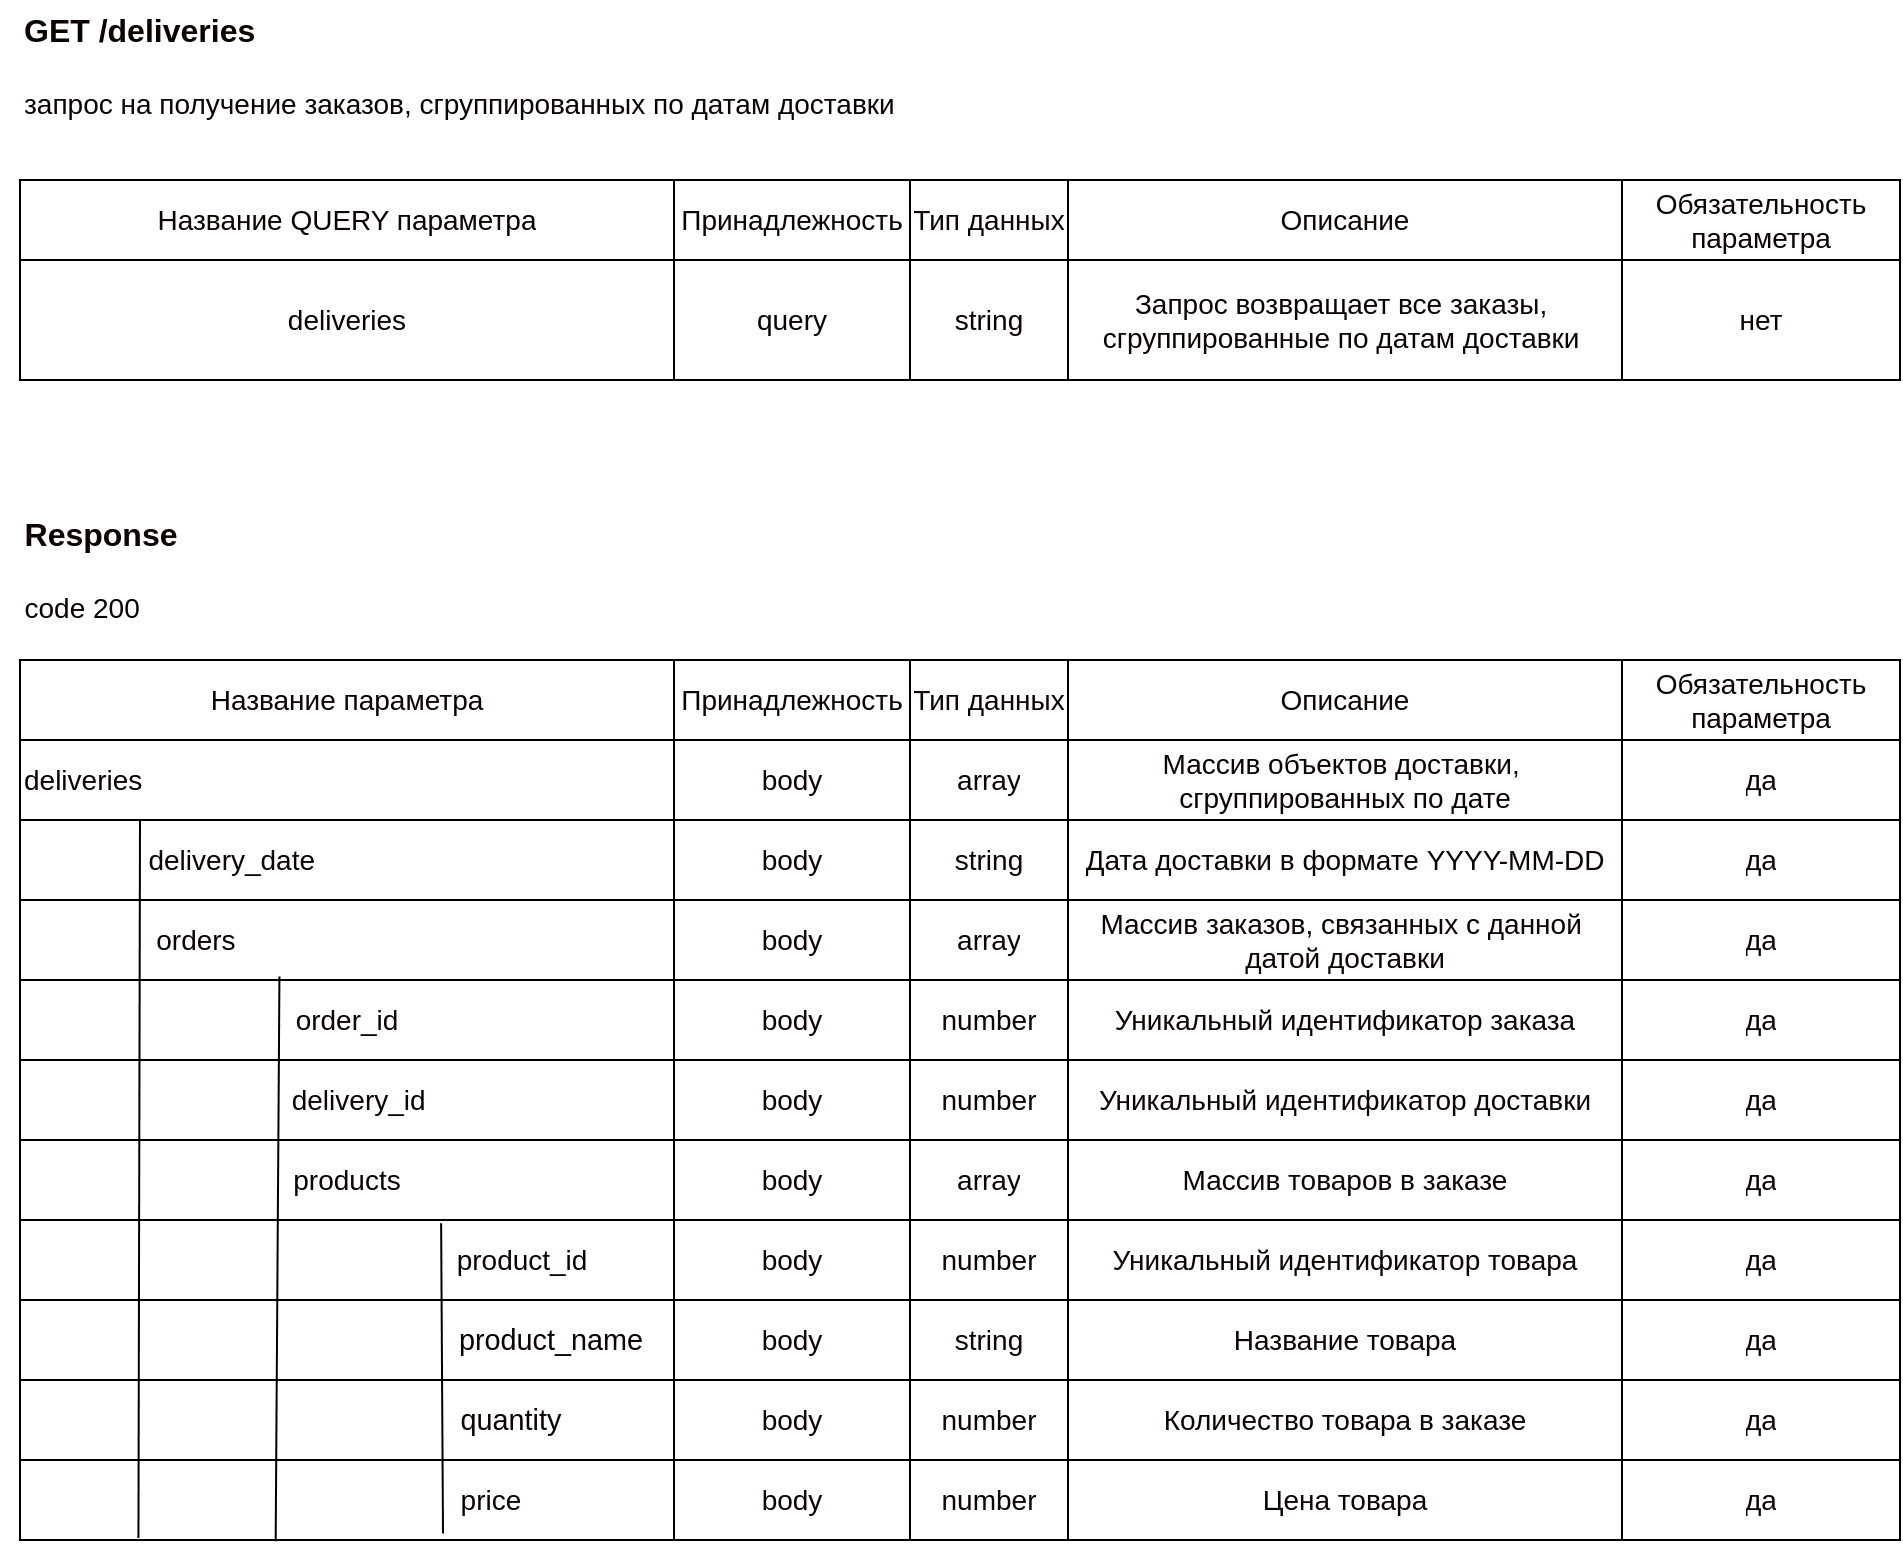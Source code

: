 <mxfile version="25.0.2">
  <diagram name="Страница — 1" id="phGW3RdwsR2yTIJym5XX">
    <mxGraphModel dx="1863" dy="606" grid="1" gridSize="10" guides="1" tooltips="1" connect="1" arrows="1" fold="1" page="1" pageScale="1" pageWidth="827" pageHeight="1169" math="0" shadow="0">
      <root>
        <mxCell id="0" />
        <mxCell id="1" parent="0" />
        <mxCell id="W7dTlUxyJdRYd5BLlbY7-1" value="" style="shape=table;startSize=0;container=1;collapsible=0;childLayout=tableLayout;" parent="1" vertex="1">
          <mxGeometry y="240" width="940" height="100" as="geometry" />
        </mxCell>
        <mxCell id="W7dTlUxyJdRYd5BLlbY7-2" value="" style="shape=tableRow;horizontal=0;startSize=0;swimlaneHead=0;swimlaneBody=0;strokeColor=inherit;top=0;left=0;bottom=0;right=0;collapsible=0;dropTarget=0;fillColor=none;points=[[0,0.5],[1,0.5]];portConstraint=eastwest;" parent="W7dTlUxyJdRYd5BLlbY7-1" vertex="1">
          <mxGeometry width="940" height="40" as="geometry" />
        </mxCell>
        <mxCell id="VQXqekZz1te2qqjNtkpb-38" value="&lt;font color=&quot;#0a0300&quot; style=&quot;font-size: 14px; background-color: rgb(255, 255, 255);&quot;&gt;Название QUERY параметра&lt;/font&gt;" style="shape=partialRectangle;html=1;whiteSpace=wrap;connectable=0;strokeColor=inherit;overflow=hidden;fillColor=none;top=0;left=0;bottom=0;right=0;pointerEvents=1;" parent="W7dTlUxyJdRYd5BLlbY7-2" vertex="1">
          <mxGeometry width="327" height="40" as="geometry">
            <mxRectangle width="327" height="40" as="alternateBounds" />
          </mxGeometry>
        </mxCell>
        <mxCell id="W7dTlUxyJdRYd5BLlbY7-3" value="&lt;font color=&quot;#0a0300&quot; style=&quot;font-size: 14px; background-color: rgb(255, 255, 255);&quot;&gt;Принадлежность&lt;/font&gt;" style="shape=partialRectangle;html=1;whiteSpace=wrap;connectable=0;strokeColor=inherit;overflow=hidden;fillColor=none;top=0;left=0;bottom=0;right=0;pointerEvents=1;" parent="W7dTlUxyJdRYd5BLlbY7-2" vertex="1">
          <mxGeometry x="327" width="118" height="40" as="geometry">
            <mxRectangle width="118" height="40" as="alternateBounds" />
          </mxGeometry>
        </mxCell>
        <mxCell id="W7dTlUxyJdRYd5BLlbY7-4" value="&lt;font color=&quot;#0a0300&quot; style=&quot;font-size: 14px; background-color: rgb(255, 255, 255);&quot;&gt;Тип данных&lt;/font&gt;" style="shape=partialRectangle;html=1;whiteSpace=wrap;connectable=0;strokeColor=inherit;overflow=hidden;fillColor=none;top=0;left=0;bottom=0;right=0;pointerEvents=1;" parent="W7dTlUxyJdRYd5BLlbY7-2" vertex="1">
          <mxGeometry x="445" width="79" height="40" as="geometry">
            <mxRectangle width="79" height="40" as="alternateBounds" />
          </mxGeometry>
        </mxCell>
        <mxCell id="W7dTlUxyJdRYd5BLlbY7-5" value="&lt;font color=&quot;#0a0300&quot; style=&quot;font-size: 14px; background-color: rgb(255, 255, 255);&quot;&gt;Описание&lt;/font&gt;" style="shape=partialRectangle;html=1;whiteSpace=wrap;connectable=0;strokeColor=inherit;overflow=hidden;fillColor=none;top=0;left=0;bottom=0;right=0;pointerEvents=1;" parent="W7dTlUxyJdRYd5BLlbY7-2" vertex="1">
          <mxGeometry x="524" width="277" height="40" as="geometry">
            <mxRectangle width="277" height="40" as="alternateBounds" />
          </mxGeometry>
        </mxCell>
        <mxCell id="W7dTlUxyJdRYd5BLlbY7-6" value="&lt;font color=&quot;#0a0300&quot; style=&quot;font-size: 14px; background-color: rgb(255, 255, 255);&quot;&gt;Обязательность параметра&lt;/font&gt;" style="shape=partialRectangle;html=1;whiteSpace=wrap;connectable=0;strokeColor=inherit;overflow=hidden;fillColor=none;top=0;left=0;bottom=0;right=0;pointerEvents=1;" parent="W7dTlUxyJdRYd5BLlbY7-2" vertex="1">
          <mxGeometry x="801" width="139" height="40" as="geometry">
            <mxRectangle width="139" height="40" as="alternateBounds" />
          </mxGeometry>
        </mxCell>
        <mxCell id="W7dTlUxyJdRYd5BLlbY7-7" value="" style="shape=tableRow;horizontal=0;startSize=0;swimlaneHead=0;swimlaneBody=0;strokeColor=inherit;top=0;left=0;bottom=0;right=0;collapsible=0;dropTarget=0;fillColor=none;points=[[0,0.5],[1,0.5]];portConstraint=eastwest;" parent="W7dTlUxyJdRYd5BLlbY7-1" vertex="1">
          <mxGeometry y="40" width="940" height="60" as="geometry" />
        </mxCell>
        <mxCell id="VQXqekZz1te2qqjNtkpb-39" value="&lt;span style=&quot;color: rgb(10, 3, 0); text-align: left; white-space-collapse: break-spaces; background-color: rgb(255, 255, 255);&quot;&gt;&lt;font style=&quot;font-size: 14px;&quot;&gt;deliveries&lt;/font&gt;&lt;/span&gt;" style="shape=partialRectangle;html=1;whiteSpace=wrap;connectable=0;strokeColor=inherit;overflow=hidden;fillColor=none;top=0;left=0;bottom=0;right=0;pointerEvents=1;" parent="W7dTlUxyJdRYd5BLlbY7-7" vertex="1">
          <mxGeometry width="327" height="60" as="geometry">
            <mxRectangle width="327" height="60" as="alternateBounds" />
          </mxGeometry>
        </mxCell>
        <mxCell id="W7dTlUxyJdRYd5BLlbY7-8" value="&lt;div style=&quot;text-align: left;&quot;&gt;&lt;font style=&quot;font-size: 14px;&quot; color=&quot;#0a0300&quot;&gt;&lt;span style=&quot;white-space-collapse: break-spaces; background-color: rgb(255, 255, 255);&quot;&gt;query&lt;/span&gt;&lt;/font&gt;&lt;/div&gt;" style="shape=partialRectangle;html=1;whiteSpace=wrap;connectable=0;strokeColor=inherit;overflow=hidden;fillColor=none;top=0;left=0;bottom=0;right=0;pointerEvents=1;" parent="W7dTlUxyJdRYd5BLlbY7-7" vertex="1">
          <mxGeometry x="327" width="118" height="60" as="geometry">
            <mxRectangle width="118" height="60" as="alternateBounds" />
          </mxGeometry>
        </mxCell>
        <mxCell id="W7dTlUxyJdRYd5BLlbY7-9" value="&lt;font color=&quot;#0a0300&quot; style=&quot;font-size: 14px; background-color: rgb(255, 255, 255);&quot;&gt;string&lt;/font&gt;" style="shape=partialRectangle;html=1;whiteSpace=wrap;connectable=0;strokeColor=inherit;overflow=hidden;fillColor=none;top=0;left=0;bottom=0;right=0;pointerEvents=1;" parent="W7dTlUxyJdRYd5BLlbY7-7" vertex="1">
          <mxGeometry x="445" width="79" height="60" as="geometry">
            <mxRectangle width="79" height="60" as="alternateBounds" />
          </mxGeometry>
        </mxCell>
        <mxCell id="W7dTlUxyJdRYd5BLlbY7-10" value="&lt;span style=&quot;text-align: left; white-space-collapse: break-spaces; background-color: rgb(255, 255, 255);&quot;&gt;&lt;font style=&quot;font-size: 14px;&quot; face=&quot;Helvetica&quot; color=&quot;#0a0300&quot;&gt;Запрос возвращает все заказы, сгруппированные по датам доставки &lt;/font&gt;&lt;/span&gt;" style="shape=partialRectangle;html=1;whiteSpace=wrap;connectable=0;strokeColor=inherit;overflow=hidden;fillColor=none;top=0;left=0;bottom=0;right=0;pointerEvents=1;" parent="W7dTlUxyJdRYd5BLlbY7-7" vertex="1">
          <mxGeometry x="524" width="277" height="60" as="geometry">
            <mxRectangle width="277" height="60" as="alternateBounds" />
          </mxGeometry>
        </mxCell>
        <mxCell id="W7dTlUxyJdRYd5BLlbY7-11" value="&lt;font style=&quot;background-color: rgb(255, 255, 255); font-size: 14px;&quot; color=&quot;#0a0300&quot; face=&quot;Helvetica&quot;&gt;нет&lt;/font&gt;" style="shape=partialRectangle;html=1;whiteSpace=wrap;connectable=0;strokeColor=inherit;overflow=hidden;fillColor=none;top=0;left=0;bottom=0;right=0;pointerEvents=1;" parent="W7dTlUxyJdRYd5BLlbY7-7" vertex="1">
          <mxGeometry x="801" width="139" height="60" as="geometry">
            <mxRectangle width="139" height="60" as="alternateBounds" />
          </mxGeometry>
        </mxCell>
        <mxCell id="W7dTlUxyJdRYd5BLlbY7-59" value="&lt;font color=&quot;#0a0300&quot; style=&quot;&quot;&gt;&lt;b style=&quot;font-size: 16px; background-color: rgb(255, 255, 255);&quot;&gt;Response&lt;/b&gt;&lt;/font&gt;&lt;div&gt;&lt;font color=&quot;#0a0300&quot; style=&quot;&quot;&gt;&lt;span style=&quot;background-color: rgb(255, 255, 255); font-size: 16px;&quot;&gt;&lt;b&gt;&lt;br&gt;&lt;/b&gt;&lt;/span&gt;&lt;div style=&quot;text-align: left;&quot;&gt;&lt;span style=&quot;background-color: rgb(255, 255, 255);&quot;&gt;&lt;font style=&quot;font-size: 14px;&quot;&gt;code 200&lt;/font&gt;&lt;/span&gt;&lt;/div&gt;&lt;/font&gt;&lt;/div&gt;" style="text;html=1;align=center;verticalAlign=middle;resizable=0;points=[];autosize=1;strokeColor=none;fillColor=none;" parent="1" vertex="1">
          <mxGeometry x="-10" y="400" width="100" height="70" as="geometry" />
        </mxCell>
        <mxCell id="ChWrKj1eKKSMWkOD3-sH-1" value="&lt;div&gt;&lt;span style=&quot;font-size: 16px; background-color: rgb(255, 255, 255);&quot;&gt;&lt;b&gt;&lt;font color=&quot;#0a0300&quot;&gt;GET /deliveries&lt;br&gt;&lt;/font&gt;&lt;/b&gt;&lt;/span&gt;&lt;/div&gt;&lt;div&gt;&lt;span style=&quot;font-size: 16px; background-color: rgb(255, 255, 255);&quot;&gt;&lt;b&gt;&lt;font color=&quot;#0a0300&quot;&gt;&lt;br&gt;&lt;/font&gt;&lt;/b&gt;&lt;/span&gt;&lt;/div&gt;&lt;div&gt;&lt;font color=&quot;#0a0300&quot; style=&quot;font-size: 14px; background-color: rgb(255, 255, 255);&quot;&gt;запрос на получение заказов, сгруппированных по датам доставки&lt;/font&gt;&lt;/div&gt;&lt;div&gt;&lt;br&gt;&lt;/div&gt;" style="text;html=1;align=left;verticalAlign=middle;resizable=0;points=[];autosize=1;strokeColor=none;fillColor=none;" parent="1" vertex="1">
          <mxGeometry y="150" width="460" height="80" as="geometry" />
        </mxCell>
        <mxCell id="W7dTlUxyJdRYd5BLlbY7-32" value="" style="shape=table;startSize=0;container=1;collapsible=0;childLayout=tableLayout;" parent="1" vertex="1">
          <mxGeometry y="480" width="940" height="440" as="geometry" />
        </mxCell>
        <mxCell id="W7dTlUxyJdRYd5BLlbY7-33" value="" style="shape=tableRow;horizontal=0;startSize=0;swimlaneHead=0;swimlaneBody=0;strokeColor=inherit;top=0;left=0;bottom=0;right=0;collapsible=0;dropTarget=0;fillColor=none;points=[[0,0.5],[1,0.5]];portConstraint=eastwest;" parent="W7dTlUxyJdRYd5BLlbY7-32" vertex="1">
          <mxGeometry width="940" height="40" as="geometry" />
        </mxCell>
        <mxCell id="VQXqekZz1te2qqjNtkpb-1" value="&lt;font color=&quot;#0a0300&quot; style=&quot;font-size: 14px; background-color: rgb(255, 255, 255);&quot;&gt;Название параметра&lt;/font&gt;" style="shape=partialRectangle;html=1;whiteSpace=wrap;connectable=0;strokeColor=inherit;overflow=hidden;fillColor=none;top=0;left=0;bottom=0;right=0;pointerEvents=1;" parent="W7dTlUxyJdRYd5BLlbY7-33" vertex="1">
          <mxGeometry width="327" height="40" as="geometry">
            <mxRectangle width="327" height="40" as="alternateBounds" />
          </mxGeometry>
        </mxCell>
        <mxCell id="W7dTlUxyJdRYd5BLlbY7-34" value="&lt;font color=&quot;#0a0300&quot; style=&quot;font-size: 14px; background-color: rgb(255, 255, 255);&quot;&gt;Принадлежность&lt;/font&gt;" style="shape=partialRectangle;html=1;whiteSpace=wrap;connectable=0;strokeColor=inherit;overflow=hidden;fillColor=none;top=0;left=0;bottom=0;right=0;pointerEvents=1;" parent="W7dTlUxyJdRYd5BLlbY7-33" vertex="1">
          <mxGeometry x="327" width="118" height="40" as="geometry">
            <mxRectangle width="118" height="40" as="alternateBounds" />
          </mxGeometry>
        </mxCell>
        <mxCell id="W7dTlUxyJdRYd5BLlbY7-35" value="&lt;font color=&quot;#0a0300&quot; style=&quot;font-size: 14px; background-color: rgb(255, 255, 255);&quot;&gt;Тип данных&lt;/font&gt;" style="shape=partialRectangle;html=1;whiteSpace=wrap;connectable=0;strokeColor=inherit;overflow=hidden;fillColor=none;top=0;left=0;bottom=0;right=0;pointerEvents=1;" parent="W7dTlUxyJdRYd5BLlbY7-33" vertex="1">
          <mxGeometry x="445" width="79" height="40" as="geometry">
            <mxRectangle width="79" height="40" as="alternateBounds" />
          </mxGeometry>
        </mxCell>
        <mxCell id="W7dTlUxyJdRYd5BLlbY7-36" value="&lt;font color=&quot;#0a0300&quot; style=&quot;font-size: 14px; background-color: rgb(255, 255, 255);&quot;&gt;Описание&lt;/font&gt;" style="shape=partialRectangle;html=1;whiteSpace=wrap;connectable=0;strokeColor=inherit;overflow=hidden;fillColor=none;top=0;left=0;bottom=0;right=0;pointerEvents=1;" parent="W7dTlUxyJdRYd5BLlbY7-33" vertex="1">
          <mxGeometry x="524" width="277" height="40" as="geometry">
            <mxRectangle width="277" height="40" as="alternateBounds" />
          </mxGeometry>
        </mxCell>
        <mxCell id="W7dTlUxyJdRYd5BLlbY7-37" value="&lt;font color=&quot;#0a0300&quot; style=&quot;font-size: 14px; background-color: rgb(255, 255, 255);&quot;&gt;Обязательность параметра&lt;/font&gt;" style="shape=partialRectangle;html=1;whiteSpace=wrap;connectable=0;strokeColor=inherit;overflow=hidden;fillColor=none;top=0;left=0;bottom=0;right=0;pointerEvents=1;" parent="W7dTlUxyJdRYd5BLlbY7-33" vertex="1">
          <mxGeometry x="801" width="139" height="40" as="geometry">
            <mxRectangle width="139" height="40" as="alternateBounds" />
          </mxGeometry>
        </mxCell>
        <mxCell id="W7dTlUxyJdRYd5BLlbY7-38" value="" style="shape=tableRow;horizontal=0;startSize=0;swimlaneHead=0;swimlaneBody=0;strokeColor=inherit;top=0;left=0;bottom=0;right=0;collapsible=0;dropTarget=0;fillColor=none;points=[[0,0.5],[1,0.5]];portConstraint=eastwest;" parent="W7dTlUxyJdRYd5BLlbY7-32" vertex="1">
          <mxGeometry y="40" width="940" height="40" as="geometry" />
        </mxCell>
        <mxCell id="VQXqekZz1te2qqjNtkpb-2" value="&lt;span style=&quot;white-space-collapse: break-spaces; background-color: rgb(255, 255, 255);&quot;&gt;&lt;font face=&quot;Helvetica&quot; style=&quot;font-size: 14px;&quot; color=&quot;#0a0300&quot;&gt;deliveries&lt;/font&gt;&lt;/span&gt;" style="shape=partialRectangle;html=1;whiteSpace=wrap;connectable=0;strokeColor=inherit;overflow=hidden;fillColor=none;top=0;left=0;bottom=0;right=0;pointerEvents=1;align=left;" parent="W7dTlUxyJdRYd5BLlbY7-38" vertex="1">
          <mxGeometry width="327" height="40" as="geometry">
            <mxRectangle width="327" height="40" as="alternateBounds" />
          </mxGeometry>
        </mxCell>
        <mxCell id="W7dTlUxyJdRYd5BLlbY7-39" value="&lt;span style=&quot;text-align: left; white-space-collapse: break-spaces; background-color: rgb(255, 255, 255);&quot;&gt;&lt;font style=&quot;font-size: 14px;&quot; face=&quot;Helvetica&quot; color=&quot;#0a0300&quot;&gt;body&lt;/font&gt;&lt;/span&gt;" style="shape=partialRectangle;html=1;whiteSpace=wrap;connectable=0;strokeColor=inherit;overflow=hidden;fillColor=none;top=0;left=0;bottom=0;right=0;pointerEvents=1;" parent="W7dTlUxyJdRYd5BLlbY7-38" vertex="1">
          <mxGeometry x="327" width="118" height="40" as="geometry">
            <mxRectangle width="118" height="40" as="alternateBounds" />
          </mxGeometry>
        </mxCell>
        <mxCell id="W7dTlUxyJdRYd5BLlbY7-40" value="&lt;span style=&quot;text-align: left; white-space-collapse: break-spaces; background-color: rgb(255, 255, 255);&quot;&gt;&lt;font style=&quot;font-size: 14px;&quot; face=&quot;Helvetica&quot; color=&quot;#0a0300&quot;&gt;array&lt;/font&gt;&lt;/span&gt;" style="shape=partialRectangle;html=1;whiteSpace=wrap;connectable=0;strokeColor=inherit;overflow=hidden;fillColor=none;top=0;left=0;bottom=0;right=0;pointerEvents=1;" parent="W7dTlUxyJdRYd5BLlbY7-38" vertex="1">
          <mxGeometry x="445" width="79" height="40" as="geometry">
            <mxRectangle width="79" height="40" as="alternateBounds" />
          </mxGeometry>
        </mxCell>
        <mxCell id="W7dTlUxyJdRYd5BLlbY7-41" value="&lt;span style=&quot;text-align: left; white-space-collapse: break-spaces; background-color: rgb(255, 255, 255);&quot;&gt;&lt;font color=&quot;#0a0300&quot; style=&quot;font-size: 14px;&quot; face=&quot;Helvetica&quot;&gt;Массив объектов доставки, сгруппированных по дате&lt;/font&gt;&lt;/span&gt;" style="shape=partialRectangle;html=1;whiteSpace=wrap;connectable=0;strokeColor=inherit;overflow=hidden;fillColor=none;top=0;left=0;bottom=0;right=0;pointerEvents=1;" parent="W7dTlUxyJdRYd5BLlbY7-38" vertex="1">
          <mxGeometry x="524" width="277" height="40" as="geometry">
            <mxRectangle width="277" height="40" as="alternateBounds" />
          </mxGeometry>
        </mxCell>
        <mxCell id="W7dTlUxyJdRYd5BLlbY7-42" value="&lt;font color=&quot;#0a0300&quot; style=&quot;font-size: 14px; background-color: rgb(255, 255, 255);&quot;&gt;да&lt;/font&gt;" style="shape=partialRectangle;html=1;whiteSpace=wrap;connectable=0;strokeColor=inherit;overflow=hidden;fillColor=none;top=0;left=0;bottom=0;right=0;pointerEvents=1;" parent="W7dTlUxyJdRYd5BLlbY7-38" vertex="1">
          <mxGeometry x="801" width="139" height="40" as="geometry">
            <mxRectangle width="139" height="40" as="alternateBounds" />
          </mxGeometry>
        </mxCell>
        <mxCell id="W7dTlUxyJdRYd5BLlbY7-43" value="" style="shape=tableRow;horizontal=0;startSize=0;swimlaneHead=0;swimlaneBody=0;strokeColor=inherit;top=0;left=0;bottom=0;right=0;collapsible=0;dropTarget=0;fillColor=none;points=[[0,0.5],[1,0.5]];portConstraint=eastwest;" parent="W7dTlUxyJdRYd5BLlbY7-32" vertex="1">
          <mxGeometry y="80" width="940" height="40" as="geometry" />
        </mxCell>
        <mxCell id="VQXqekZz1te2qqjNtkpb-3" value="&lt;font face=&quot;Helvetica&quot; style=&quot;background-color: rgb(255, 255, 255); font-size: 14px;&quot; color=&quot;#0a0300&quot;&gt;&lt;span style=&quot;white-space-collapse: break-spaces;&quot;&gt;                &lt;/span&gt;&lt;span style=&quot;white-space-collapse: break-spaces;&quot;&gt;&lt;font style=&quot;&quot;&gt;delivery_date&lt;/font&gt;&lt;/span&gt;&lt;/font&gt;" style="shape=partialRectangle;html=1;whiteSpace=wrap;connectable=0;strokeColor=inherit;overflow=hidden;fillColor=none;top=0;left=0;bottom=0;right=0;pointerEvents=1;align=left;" parent="W7dTlUxyJdRYd5BLlbY7-43" vertex="1">
          <mxGeometry width="327" height="40" as="geometry">
            <mxRectangle width="327" height="40" as="alternateBounds" />
          </mxGeometry>
        </mxCell>
        <mxCell id="W7dTlUxyJdRYd5BLlbY7-44" value="&lt;span style=&quot;color: rgb(10, 3, 0); font-size: 14px; text-align: left; white-space-collapse: break-spaces; background-color: rgb(255, 255, 255);&quot;&gt;body&lt;/span&gt;" style="shape=partialRectangle;html=1;whiteSpace=wrap;connectable=0;strokeColor=inherit;overflow=hidden;fillColor=none;top=0;left=0;bottom=0;right=0;pointerEvents=1;" parent="W7dTlUxyJdRYd5BLlbY7-43" vertex="1">
          <mxGeometry x="327" width="118" height="40" as="geometry">
            <mxRectangle width="118" height="40" as="alternateBounds" />
          </mxGeometry>
        </mxCell>
        <mxCell id="W7dTlUxyJdRYd5BLlbY7-45" value="&lt;font color=&quot;#0a0300&quot; style=&quot;font-size: 14px; background-color: rgb(255, 255, 255);&quot;&gt;string&lt;/font&gt;" style="shape=partialRectangle;html=1;whiteSpace=wrap;connectable=0;strokeColor=inherit;overflow=hidden;fillColor=none;top=0;left=0;bottom=0;right=0;pointerEvents=1;" parent="W7dTlUxyJdRYd5BLlbY7-43" vertex="1">
          <mxGeometry x="445" width="79" height="40" as="geometry">
            <mxRectangle width="79" height="40" as="alternateBounds" />
          </mxGeometry>
        </mxCell>
        <mxCell id="W7dTlUxyJdRYd5BLlbY7-46" value="&lt;span style=&quot;text-align: left; white-space-collapse: break-spaces; background-color: rgb(255, 255, 255);&quot;&gt;&lt;font style=&quot;font-size: 14px;&quot; color=&quot;#0a0300&quot;&gt;Дата доставки в формате YYYY-MM-DD&lt;/font&gt;&lt;/span&gt;" style="shape=partialRectangle;html=1;whiteSpace=wrap;connectable=0;strokeColor=inherit;overflow=hidden;fillColor=none;top=0;left=0;bottom=0;right=0;pointerEvents=1;" parent="W7dTlUxyJdRYd5BLlbY7-43" vertex="1">
          <mxGeometry x="524" width="277" height="40" as="geometry">
            <mxRectangle width="277" height="40" as="alternateBounds" />
          </mxGeometry>
        </mxCell>
        <mxCell id="W7dTlUxyJdRYd5BLlbY7-47" value="&lt;span style=&quot;color: rgb(10, 3, 0); font-size: 14px; background-color: rgb(255, 255, 255);&quot;&gt;да&lt;/span&gt;" style="shape=partialRectangle;html=1;whiteSpace=wrap;connectable=0;strokeColor=inherit;overflow=hidden;fillColor=none;top=0;left=0;bottom=0;right=0;pointerEvents=1;" parent="W7dTlUxyJdRYd5BLlbY7-43" vertex="1">
          <mxGeometry x="801" width="139" height="40" as="geometry">
            <mxRectangle width="139" height="40" as="alternateBounds" />
          </mxGeometry>
        </mxCell>
        <mxCell id="W7dTlUxyJdRYd5BLlbY7-48" value="" style="shape=tableRow;horizontal=0;startSize=0;swimlaneHead=0;swimlaneBody=0;strokeColor=inherit;top=0;left=0;bottom=0;right=0;collapsible=0;dropTarget=0;fillColor=none;points=[[0,0.5],[1,0.5]];portConstraint=eastwest;" parent="W7dTlUxyJdRYd5BLlbY7-32" vertex="1">
          <mxGeometry y="120" width="940" height="40" as="geometry" />
        </mxCell>
        <mxCell id="VQXqekZz1te2qqjNtkpb-4" value="&lt;span style=&quot;white-space-collapse: break-spaces; background-color: rgb(255, 255, 255);&quot;&gt;&lt;font color=&quot;#0a0300&quot; style=&quot;font-size: 14px;&quot;&gt;                 orders&lt;/font&gt;&lt;/span&gt;" style="shape=partialRectangle;html=1;whiteSpace=wrap;connectable=0;strokeColor=inherit;overflow=hidden;fillColor=none;top=0;left=0;bottom=0;right=0;pointerEvents=1;align=left;" parent="W7dTlUxyJdRYd5BLlbY7-48" vertex="1">
          <mxGeometry width="327" height="40" as="geometry">
            <mxRectangle width="327" height="40" as="alternateBounds" />
          </mxGeometry>
        </mxCell>
        <mxCell id="W7dTlUxyJdRYd5BLlbY7-49" value="&lt;span style=&quot;color: rgb(10, 3, 0); font-size: 14px; text-align: left; white-space-collapse: break-spaces; background-color: rgb(255, 255, 255);&quot;&gt;body&lt;/span&gt;" style="shape=partialRectangle;html=1;whiteSpace=wrap;connectable=0;strokeColor=inherit;overflow=hidden;fillColor=none;top=0;left=0;bottom=0;right=0;pointerEvents=1;" parent="W7dTlUxyJdRYd5BLlbY7-48" vertex="1">
          <mxGeometry x="327" width="118" height="40" as="geometry">
            <mxRectangle width="118" height="40" as="alternateBounds" />
          </mxGeometry>
        </mxCell>
        <mxCell id="W7dTlUxyJdRYd5BLlbY7-50" value="&lt;span style=&quot;color: rgb(10, 3, 0); font-size: 14px; text-align: left; white-space-collapse: break-spaces; background-color: rgb(255, 255, 255);&quot;&gt;array&lt;/span&gt;" style="shape=partialRectangle;html=1;whiteSpace=wrap;connectable=0;strokeColor=inherit;overflow=hidden;fillColor=none;top=0;left=0;bottom=0;right=0;pointerEvents=1;" parent="W7dTlUxyJdRYd5BLlbY7-48" vertex="1">
          <mxGeometry x="445" width="79" height="40" as="geometry">
            <mxRectangle width="79" height="40" as="alternateBounds" />
          </mxGeometry>
        </mxCell>
        <mxCell id="W7dTlUxyJdRYd5BLlbY7-51" value="&lt;span style=&quot;text-align: left; white-space-collapse: break-spaces; background-color: rgb(255, 255, 255);&quot;&gt;&lt;font color=&quot;#0a0300&quot; style=&quot;font-size: 14px;&quot; face=&quot;Helvetica&quot;&gt;Массив заказов, связанных с данной датой доставки&lt;/font&gt;&lt;/span&gt;" style="shape=partialRectangle;html=1;whiteSpace=wrap;connectable=0;strokeColor=inherit;overflow=hidden;fillColor=none;top=0;left=0;bottom=0;right=0;pointerEvents=1;" parent="W7dTlUxyJdRYd5BLlbY7-48" vertex="1">
          <mxGeometry x="524" width="277" height="40" as="geometry">
            <mxRectangle width="277" height="40" as="alternateBounds" />
          </mxGeometry>
        </mxCell>
        <mxCell id="W7dTlUxyJdRYd5BLlbY7-52" value="&lt;span style=&quot;color: rgb(10, 3, 0); font-size: 14px; background-color: rgb(255, 255, 255);&quot;&gt;да&lt;/span&gt;" style="shape=partialRectangle;html=1;whiteSpace=wrap;connectable=0;strokeColor=inherit;overflow=hidden;fillColor=none;top=0;left=0;bottom=0;right=0;pointerEvents=1;" parent="W7dTlUxyJdRYd5BLlbY7-48" vertex="1">
          <mxGeometry x="801" width="139" height="40" as="geometry">
            <mxRectangle width="139" height="40" as="alternateBounds" />
          </mxGeometry>
        </mxCell>
        <mxCell id="W7dTlUxyJdRYd5BLlbY7-53" value="" style="shape=tableRow;horizontal=0;startSize=0;swimlaneHead=0;swimlaneBody=0;strokeColor=inherit;top=0;left=0;bottom=0;right=0;collapsible=0;dropTarget=0;fillColor=none;points=[[0,0.5],[1,0.5]];portConstraint=eastwest;" parent="W7dTlUxyJdRYd5BLlbY7-32" vertex="1">
          <mxGeometry y="160" width="940" height="40" as="geometry" />
        </mxCell>
        <mxCell id="VQXqekZz1te2qqjNtkpb-5" value="&lt;span style=&quot;text-align: left; white-space-collapse: break-spaces; background-color: rgb(255, 255, 255);&quot;&gt;&lt;font face=&quot;Helvetica&quot; style=&quot;font-size: 14px;&quot; color=&quot;#0a0300&quot;&gt;order_id&lt;/font&gt;&lt;/span&gt;" style="shape=partialRectangle;html=1;whiteSpace=wrap;connectable=0;strokeColor=inherit;overflow=hidden;fillColor=none;top=0;left=0;bottom=0;right=0;pointerEvents=1;" parent="W7dTlUxyJdRYd5BLlbY7-53" vertex="1">
          <mxGeometry width="327" height="40" as="geometry">
            <mxRectangle width="327" height="40" as="alternateBounds" />
          </mxGeometry>
        </mxCell>
        <mxCell id="W7dTlUxyJdRYd5BLlbY7-54" value="&lt;span style=&quot;color: rgb(10, 3, 0); font-size: 14px; text-align: left; white-space-collapse: break-spaces; background-color: rgb(255, 255, 255);&quot;&gt;body&lt;/span&gt;" style="shape=partialRectangle;html=1;whiteSpace=wrap;connectable=0;strokeColor=inherit;overflow=hidden;fillColor=none;top=0;left=0;bottom=0;right=0;pointerEvents=1;" parent="W7dTlUxyJdRYd5BLlbY7-53" vertex="1">
          <mxGeometry x="327" width="118" height="40" as="geometry">
            <mxRectangle width="118" height="40" as="alternateBounds" />
          </mxGeometry>
        </mxCell>
        <mxCell id="W7dTlUxyJdRYd5BLlbY7-55" value="&lt;font color=&quot;#0a0300&quot;&gt;&lt;span style=&quot;font-size: 14px; background-color: rgb(255, 255, 255);&quot;&gt;number&lt;/span&gt;&lt;/font&gt;" style="shape=partialRectangle;html=1;whiteSpace=wrap;connectable=0;strokeColor=inherit;overflow=hidden;fillColor=none;top=0;left=0;bottom=0;right=0;pointerEvents=1;" parent="W7dTlUxyJdRYd5BLlbY7-53" vertex="1">
          <mxGeometry x="445" width="79" height="40" as="geometry">
            <mxRectangle width="79" height="40" as="alternateBounds" />
          </mxGeometry>
        </mxCell>
        <mxCell id="W7dTlUxyJdRYd5BLlbY7-56" value="&lt;span style=&quot;text-align: left; white-space-collapse: break-spaces; background-color: rgb(255, 255, 255);&quot;&gt;&lt;font face=&quot;Helvetica&quot; style=&quot;font-size: 14px;&quot; color=&quot;#0a0300&quot;&gt;Уникальный идентификатор заказа&lt;/font&gt;&lt;/span&gt;" style="shape=partialRectangle;html=1;whiteSpace=wrap;connectable=0;strokeColor=inherit;overflow=hidden;fillColor=none;top=0;left=0;bottom=0;right=0;pointerEvents=1;" parent="W7dTlUxyJdRYd5BLlbY7-53" vertex="1">
          <mxGeometry x="524" width="277" height="40" as="geometry">
            <mxRectangle width="277" height="40" as="alternateBounds" />
          </mxGeometry>
        </mxCell>
        <mxCell id="W7dTlUxyJdRYd5BLlbY7-57" value="&lt;span style=&quot;color: rgb(10, 3, 0); font-size: 14px; background-color: rgb(255, 255, 255);&quot;&gt;да&lt;/span&gt;" style="shape=partialRectangle;html=1;whiteSpace=wrap;connectable=0;strokeColor=inherit;overflow=hidden;fillColor=none;top=0;left=0;bottom=0;right=0;pointerEvents=1;" parent="W7dTlUxyJdRYd5BLlbY7-53" vertex="1">
          <mxGeometry x="801" width="139" height="40" as="geometry">
            <mxRectangle width="139" height="40" as="alternateBounds" />
          </mxGeometry>
        </mxCell>
        <mxCell id="ChWrKj1eKKSMWkOD3-sH-2" style="shape=tableRow;horizontal=0;startSize=0;swimlaneHead=0;swimlaneBody=0;strokeColor=inherit;top=0;left=0;bottom=0;right=0;collapsible=0;dropTarget=0;fillColor=none;points=[[0,0.5],[1,0.5]];portConstraint=eastwest;" parent="W7dTlUxyJdRYd5BLlbY7-32" vertex="1">
          <mxGeometry y="200" width="940" height="40" as="geometry" />
        </mxCell>
        <mxCell id="VQXqekZz1te2qqjNtkpb-6" value="&lt;span style=&quot;text-align: left; white-space-collapse: break-spaces; background-color: rgb(255, 255, 255);&quot;&gt;&lt;font face=&quot;Helvetica&quot; color=&quot;#0a0300&quot; style=&quot;font-size: 14px;&quot;&gt;   delivery_id&lt;/font&gt;&lt;/span&gt;" style="shape=partialRectangle;html=1;whiteSpace=wrap;connectable=0;strokeColor=inherit;overflow=hidden;fillColor=none;top=0;left=0;bottom=0;right=0;pointerEvents=1;" parent="ChWrKj1eKKSMWkOD3-sH-2" vertex="1">
          <mxGeometry width="327" height="40" as="geometry">
            <mxRectangle width="327" height="40" as="alternateBounds" />
          </mxGeometry>
        </mxCell>
        <mxCell id="ChWrKj1eKKSMWkOD3-sH-3" value="&lt;span style=&quot;color: rgb(10, 3, 0); font-size: 14px; text-align: left; white-space-collapse: break-spaces; background-color: rgb(255, 255, 255);&quot;&gt;body&lt;/span&gt;" style="shape=partialRectangle;html=1;whiteSpace=wrap;connectable=0;strokeColor=inherit;overflow=hidden;fillColor=none;top=0;left=0;bottom=0;right=0;pointerEvents=1;" parent="ChWrKj1eKKSMWkOD3-sH-2" vertex="1">
          <mxGeometry x="327" width="118" height="40" as="geometry">
            <mxRectangle width="118" height="40" as="alternateBounds" />
          </mxGeometry>
        </mxCell>
        <mxCell id="ChWrKj1eKKSMWkOD3-sH-4" value="&lt;span style=&quot;color: rgb(10, 3, 0); font-size: 14px; background-color: rgb(255, 255, 255);&quot;&gt;number&lt;/span&gt;" style="shape=partialRectangle;html=1;whiteSpace=wrap;connectable=0;strokeColor=inherit;overflow=hidden;fillColor=none;top=0;left=0;bottom=0;right=0;pointerEvents=1;" parent="ChWrKj1eKKSMWkOD3-sH-2" vertex="1">
          <mxGeometry x="445" width="79" height="40" as="geometry">
            <mxRectangle width="79" height="40" as="alternateBounds" />
          </mxGeometry>
        </mxCell>
        <mxCell id="ChWrKj1eKKSMWkOD3-sH-5" value="&lt;span style=&quot;color: rgb(10, 3, 0); font-size: 14px; text-align: left; white-space-collapse: break-spaces; background-color: rgb(255, 255, 255);&quot;&gt;Уникальный идентификатор доставки&lt;/span&gt;" style="shape=partialRectangle;html=1;whiteSpace=wrap;connectable=0;strokeColor=inherit;overflow=hidden;fillColor=none;top=0;left=0;bottom=0;right=0;pointerEvents=1;" parent="ChWrKj1eKKSMWkOD3-sH-2" vertex="1">
          <mxGeometry x="524" width="277" height="40" as="geometry">
            <mxRectangle width="277" height="40" as="alternateBounds" />
          </mxGeometry>
        </mxCell>
        <mxCell id="ChWrKj1eKKSMWkOD3-sH-6" value="&lt;span style=&quot;color: rgb(10, 3, 0); font-size: 14px; background-color: rgb(255, 255, 255);&quot;&gt;да&lt;/span&gt;" style="shape=partialRectangle;html=1;whiteSpace=wrap;connectable=0;strokeColor=inherit;overflow=hidden;fillColor=none;top=0;left=0;bottom=0;right=0;pointerEvents=1;" parent="ChWrKj1eKKSMWkOD3-sH-2" vertex="1">
          <mxGeometry x="801" width="139" height="40" as="geometry">
            <mxRectangle width="139" height="40" as="alternateBounds" />
          </mxGeometry>
        </mxCell>
        <mxCell id="ChWrKj1eKKSMWkOD3-sH-7" style="shape=tableRow;horizontal=0;startSize=0;swimlaneHead=0;swimlaneBody=0;strokeColor=inherit;top=0;left=0;bottom=0;right=0;collapsible=0;dropTarget=0;fillColor=none;points=[[0,0.5],[1,0.5]];portConstraint=eastwest;" parent="W7dTlUxyJdRYd5BLlbY7-32" vertex="1">
          <mxGeometry y="240" width="940" height="40" as="geometry" />
        </mxCell>
        <mxCell id="VQXqekZz1te2qqjNtkpb-7" value="&lt;span style=&quot;text-align: left; white-space-collapse: break-spaces; background-color: rgb(255, 255, 255);&quot;&gt;&lt;font face=&quot;Helvetica&quot; color=&quot;#0a0300&quot; style=&quot;font-size: 14px;&quot;&gt;products&lt;/font&gt;&lt;/span&gt;" style="shape=partialRectangle;html=1;whiteSpace=wrap;connectable=0;strokeColor=inherit;overflow=hidden;fillColor=none;top=0;left=0;bottom=0;right=0;pointerEvents=1;" parent="ChWrKj1eKKSMWkOD3-sH-7" vertex="1">
          <mxGeometry width="327" height="40" as="geometry">
            <mxRectangle width="327" height="40" as="alternateBounds" />
          </mxGeometry>
        </mxCell>
        <mxCell id="ChWrKj1eKKSMWkOD3-sH-8" value="&lt;span style=&quot;color: rgb(10, 3, 0); font-size: 14px; text-align: left; white-space-collapse: break-spaces; background-color: rgb(255, 255, 255);&quot;&gt;body&lt;/span&gt;" style="shape=partialRectangle;html=1;whiteSpace=wrap;connectable=0;strokeColor=inherit;overflow=hidden;fillColor=none;top=0;left=0;bottom=0;right=0;pointerEvents=1;" parent="ChWrKj1eKKSMWkOD3-sH-7" vertex="1">
          <mxGeometry x="327" width="118" height="40" as="geometry">
            <mxRectangle width="118" height="40" as="alternateBounds" />
          </mxGeometry>
        </mxCell>
        <mxCell id="ChWrKj1eKKSMWkOD3-sH-9" value="&lt;span style=&quot;color: rgb(10, 3, 0); font-size: 14px; text-align: left; white-space-collapse: break-spaces; background-color: rgb(255, 255, 255);&quot;&gt;array&lt;/span&gt;" style="shape=partialRectangle;html=1;whiteSpace=wrap;connectable=0;strokeColor=inherit;overflow=hidden;fillColor=none;top=0;left=0;bottom=0;right=0;pointerEvents=1;" parent="ChWrKj1eKKSMWkOD3-sH-7" vertex="1">
          <mxGeometry x="445" width="79" height="40" as="geometry">
            <mxRectangle width="79" height="40" as="alternateBounds" />
          </mxGeometry>
        </mxCell>
        <mxCell id="ChWrKj1eKKSMWkOD3-sH-10" value="&lt;span style=&quot;text-align: left; white-space-collapse: break-spaces; background-color: rgb(255, 255, 255);&quot;&gt;&lt;font color=&quot;#0a0300&quot; style=&quot;font-size: 14px;&quot; face=&quot;Helvetica&quot;&gt;Массив товаров в заказе&lt;/font&gt;&lt;/span&gt;" style="shape=partialRectangle;html=1;whiteSpace=wrap;connectable=0;strokeColor=inherit;overflow=hidden;fillColor=none;top=0;left=0;bottom=0;right=0;pointerEvents=1;" parent="ChWrKj1eKKSMWkOD3-sH-7" vertex="1">
          <mxGeometry x="524" width="277" height="40" as="geometry">
            <mxRectangle width="277" height="40" as="alternateBounds" />
          </mxGeometry>
        </mxCell>
        <mxCell id="ChWrKj1eKKSMWkOD3-sH-11" value="&lt;span style=&quot;color: rgb(10, 3, 0); font-size: 14px; background-color: rgb(255, 255, 255);&quot;&gt;да&lt;/span&gt;" style="shape=partialRectangle;html=1;whiteSpace=wrap;connectable=0;strokeColor=inherit;overflow=hidden;fillColor=none;top=0;left=0;bottom=0;right=0;pointerEvents=1;" parent="ChWrKj1eKKSMWkOD3-sH-7" vertex="1">
          <mxGeometry x="801" width="139" height="40" as="geometry">
            <mxRectangle width="139" height="40" as="alternateBounds" />
          </mxGeometry>
        </mxCell>
        <mxCell id="VQXqekZz1te2qqjNtkpb-8" style="shape=tableRow;horizontal=0;startSize=0;swimlaneHead=0;swimlaneBody=0;strokeColor=inherit;top=0;left=0;bottom=0;right=0;collapsible=0;dropTarget=0;fillColor=none;points=[[0,0.5],[1,0.5]];portConstraint=eastwest;" parent="W7dTlUxyJdRYd5BLlbY7-32" vertex="1">
          <mxGeometry y="280" width="940" height="40" as="geometry" />
        </mxCell>
        <mxCell id="VQXqekZz1te2qqjNtkpb-9" value="&lt;span style=&quot;text-align: left; white-space-collapse: break-spaces; background-color: rgb(255, 255, 255);&quot;&gt;&lt;font face=&quot;Helvetica&quot; color=&quot;#0a0300&quot; style=&quot;font-size: 14px;&quot;&gt;                                             product_id&lt;/font&gt;&lt;/span&gt;" style="shape=partialRectangle;html=1;whiteSpace=wrap;connectable=0;strokeColor=inherit;overflow=hidden;fillColor=none;top=0;left=0;bottom=0;right=0;pointerEvents=1;" parent="VQXqekZz1te2qqjNtkpb-8" vertex="1">
          <mxGeometry width="327" height="40" as="geometry">
            <mxRectangle width="327" height="40" as="alternateBounds" />
          </mxGeometry>
        </mxCell>
        <mxCell id="VQXqekZz1te2qqjNtkpb-10" value="&lt;span style=&quot;color: rgb(10, 3, 0); font-size: 14px; text-align: left; white-space-collapse: break-spaces; background-color: rgb(255, 255, 255);&quot;&gt;body&lt;/span&gt;" style="shape=partialRectangle;html=1;whiteSpace=wrap;connectable=0;strokeColor=inherit;overflow=hidden;fillColor=none;top=0;left=0;bottom=0;right=0;pointerEvents=1;" parent="VQXqekZz1te2qqjNtkpb-8" vertex="1">
          <mxGeometry x="327" width="118" height="40" as="geometry">
            <mxRectangle width="118" height="40" as="alternateBounds" />
          </mxGeometry>
        </mxCell>
        <mxCell id="VQXqekZz1te2qqjNtkpb-11" value="&lt;font color=&quot;#0a0300&quot;&gt;&lt;span style=&quot;font-size: 14px; background-color: rgb(255, 255, 255);&quot;&gt;number&lt;/span&gt;&lt;/font&gt;" style="shape=partialRectangle;html=1;whiteSpace=wrap;connectable=0;strokeColor=inherit;overflow=hidden;fillColor=none;top=0;left=0;bottom=0;right=0;pointerEvents=1;" parent="VQXqekZz1te2qqjNtkpb-8" vertex="1">
          <mxGeometry x="445" width="79" height="40" as="geometry">
            <mxRectangle width="79" height="40" as="alternateBounds" />
          </mxGeometry>
        </mxCell>
        <mxCell id="VQXqekZz1te2qqjNtkpb-12" value="&lt;span style=&quot;color: rgb(10, 3, 0); font-size: 14px; text-align: left; white-space-collapse: break-spaces; background-color: rgb(255, 255, 255);&quot;&gt;Уникальный идентификатор товара&lt;/span&gt;" style="shape=partialRectangle;html=1;whiteSpace=wrap;connectable=0;strokeColor=inherit;overflow=hidden;fillColor=none;top=0;left=0;bottom=0;right=0;pointerEvents=1;" parent="VQXqekZz1te2qqjNtkpb-8" vertex="1">
          <mxGeometry x="524" width="277" height="40" as="geometry">
            <mxRectangle width="277" height="40" as="alternateBounds" />
          </mxGeometry>
        </mxCell>
        <mxCell id="VQXqekZz1te2qqjNtkpb-13" value="&lt;span style=&quot;color: rgb(10, 3, 0); font-size: 14px; background-color: rgb(255, 255, 255);&quot;&gt;да&lt;/span&gt;" style="shape=partialRectangle;html=1;whiteSpace=wrap;connectable=0;strokeColor=inherit;overflow=hidden;fillColor=none;top=0;left=0;bottom=0;right=0;pointerEvents=1;" parent="VQXqekZz1te2qqjNtkpb-8" vertex="1">
          <mxGeometry x="801" width="139" height="40" as="geometry">
            <mxRectangle width="139" height="40" as="alternateBounds" />
          </mxGeometry>
        </mxCell>
        <mxCell id="VQXqekZz1te2qqjNtkpb-14" style="shape=tableRow;horizontal=0;startSize=0;swimlaneHead=0;swimlaneBody=0;strokeColor=inherit;top=0;left=0;bottom=0;right=0;collapsible=0;dropTarget=0;fillColor=none;points=[[0,0.5],[1,0.5]];portConstraint=eastwest;" parent="W7dTlUxyJdRYd5BLlbY7-32" vertex="1">
          <mxGeometry y="320" width="940" height="40" as="geometry" />
        </mxCell>
        <mxCell id="VQXqekZz1te2qqjNtkpb-15" value="&lt;span style=&quot;font-size: 14.4px; text-align: left; white-space-collapse: break-spaces; background-color: rgb(255, 255, 255);&quot;&gt;&lt;font face=&quot;Helvetica&quot; color=&quot;#0a0300&quot; style=&quot;&quot;&gt;                                                   product_name&lt;/font&gt;&lt;/span&gt;" style="shape=partialRectangle;html=1;whiteSpace=wrap;connectable=0;strokeColor=inherit;overflow=hidden;fillColor=none;top=0;left=0;bottom=0;right=0;pointerEvents=1;" parent="VQXqekZz1te2qqjNtkpb-14" vertex="1">
          <mxGeometry width="327" height="40" as="geometry">
            <mxRectangle width="327" height="40" as="alternateBounds" />
          </mxGeometry>
        </mxCell>
        <mxCell id="VQXqekZz1te2qqjNtkpb-16" value="&lt;span style=&quot;color: rgb(10, 3, 0); font-size: 14px; text-align: left; white-space-collapse: break-spaces; background-color: rgb(255, 255, 255);&quot;&gt;body&lt;/span&gt;" style="shape=partialRectangle;html=1;whiteSpace=wrap;connectable=0;strokeColor=inherit;overflow=hidden;fillColor=none;top=0;left=0;bottom=0;right=0;pointerEvents=1;" parent="VQXqekZz1te2qqjNtkpb-14" vertex="1">
          <mxGeometry x="327" width="118" height="40" as="geometry">
            <mxRectangle width="118" height="40" as="alternateBounds" />
          </mxGeometry>
        </mxCell>
        <mxCell id="VQXqekZz1te2qqjNtkpb-17" value="&lt;span style=&quot;color: rgb(10, 3, 0); font-size: 14px; background-color: rgb(255, 255, 255);&quot;&gt;string&lt;/span&gt;" style="shape=partialRectangle;html=1;whiteSpace=wrap;connectable=0;strokeColor=inherit;overflow=hidden;fillColor=none;top=0;left=0;bottom=0;right=0;pointerEvents=1;" parent="VQXqekZz1te2qqjNtkpb-14" vertex="1">
          <mxGeometry x="445" width="79" height="40" as="geometry">
            <mxRectangle width="79" height="40" as="alternateBounds" />
          </mxGeometry>
        </mxCell>
        <mxCell id="VQXqekZz1te2qqjNtkpb-18" value="&lt;span style=&quot;color: rgb(10, 3, 0); font-size: 14px; text-align: left; white-space-collapse: break-spaces; background-color: rgb(255, 255, 255);&quot;&gt;Название товара&lt;/span&gt;" style="shape=partialRectangle;html=1;whiteSpace=wrap;connectable=0;strokeColor=inherit;overflow=hidden;fillColor=none;top=0;left=0;bottom=0;right=0;pointerEvents=1;" parent="VQXqekZz1te2qqjNtkpb-14" vertex="1">
          <mxGeometry x="524" width="277" height="40" as="geometry">
            <mxRectangle width="277" height="40" as="alternateBounds" />
          </mxGeometry>
        </mxCell>
        <mxCell id="VQXqekZz1te2qqjNtkpb-19" value="&lt;span style=&quot;color: rgb(10, 3, 0); font-size: 14px; background-color: rgb(255, 255, 255);&quot;&gt;да&lt;/span&gt;" style="shape=partialRectangle;html=1;whiteSpace=wrap;connectable=0;strokeColor=inherit;overflow=hidden;fillColor=none;top=0;left=0;bottom=0;right=0;pointerEvents=1;" parent="VQXqekZz1te2qqjNtkpb-14" vertex="1">
          <mxGeometry x="801" width="139" height="40" as="geometry">
            <mxRectangle width="139" height="40" as="alternateBounds" />
          </mxGeometry>
        </mxCell>
        <mxCell id="VQXqekZz1te2qqjNtkpb-26" style="shape=tableRow;horizontal=0;startSize=0;swimlaneHead=0;swimlaneBody=0;strokeColor=inherit;top=0;left=0;bottom=0;right=0;collapsible=0;dropTarget=0;fillColor=none;points=[[0,0.5],[1,0.5]];portConstraint=eastwest;" parent="W7dTlUxyJdRYd5BLlbY7-32" vertex="1">
          <mxGeometry y="360" width="940" height="40" as="geometry" />
        </mxCell>
        <mxCell id="VQXqekZz1te2qqjNtkpb-27" value="&lt;span style=&quot;font-size: 14.4px; text-align: left; white-space-collapse: break-spaces; background-color: rgb(255, 255, 255);&quot;&gt;&lt;font face=&quot;Helvetica&quot; color=&quot;#0a0300&quot; style=&quot;&quot;&gt;                                         quantity&lt;/font&gt;&lt;/span&gt;" style="shape=partialRectangle;html=1;whiteSpace=wrap;connectable=0;strokeColor=inherit;overflow=hidden;fillColor=none;top=0;left=0;bottom=0;right=0;pointerEvents=1;" parent="VQXqekZz1te2qqjNtkpb-26" vertex="1">
          <mxGeometry width="327" height="40" as="geometry">
            <mxRectangle width="327" height="40" as="alternateBounds" />
          </mxGeometry>
        </mxCell>
        <mxCell id="VQXqekZz1te2qqjNtkpb-28" value="&lt;span style=&quot;color: rgb(10, 3, 0); font-size: 14px; text-align: left; white-space-collapse: break-spaces; background-color: rgb(255, 255, 255);&quot;&gt;body&lt;/span&gt;" style="shape=partialRectangle;html=1;whiteSpace=wrap;connectable=0;strokeColor=inherit;overflow=hidden;fillColor=none;top=0;left=0;bottom=0;right=0;pointerEvents=1;" parent="VQXqekZz1te2qqjNtkpb-26" vertex="1">
          <mxGeometry x="327" width="118" height="40" as="geometry">
            <mxRectangle width="118" height="40" as="alternateBounds" />
          </mxGeometry>
        </mxCell>
        <mxCell id="VQXqekZz1te2qqjNtkpb-29" value="&lt;span style=&quot;color: rgb(10, 3, 0); font-size: 14px; background-color: rgb(255, 255, 255);&quot;&gt;number&lt;/span&gt;" style="shape=partialRectangle;html=1;whiteSpace=wrap;connectable=0;strokeColor=inherit;overflow=hidden;fillColor=none;top=0;left=0;bottom=0;right=0;pointerEvents=1;" parent="VQXqekZz1te2qqjNtkpb-26" vertex="1">
          <mxGeometry x="445" width="79" height="40" as="geometry">
            <mxRectangle width="79" height="40" as="alternateBounds" />
          </mxGeometry>
        </mxCell>
        <mxCell id="VQXqekZz1te2qqjNtkpb-30" value="&lt;span style=&quot;color: rgb(10, 3, 0); font-size: 14px; text-align: left; white-space-collapse: break-spaces; background-color: rgb(255, 255, 255);&quot;&gt;Количество товара в заказе&lt;/span&gt;" style="shape=partialRectangle;html=1;whiteSpace=wrap;connectable=0;strokeColor=inherit;overflow=hidden;fillColor=none;top=0;left=0;bottom=0;right=0;pointerEvents=1;" parent="VQXqekZz1te2qqjNtkpb-26" vertex="1">
          <mxGeometry x="524" width="277" height="40" as="geometry">
            <mxRectangle width="277" height="40" as="alternateBounds" />
          </mxGeometry>
        </mxCell>
        <mxCell id="VQXqekZz1te2qqjNtkpb-31" value="&lt;span style=&quot;color: rgb(10, 3, 0); font-size: 14px; background-color: rgb(255, 255, 255);&quot;&gt;да&lt;/span&gt;" style="shape=partialRectangle;html=1;whiteSpace=wrap;connectable=0;strokeColor=inherit;overflow=hidden;fillColor=none;top=0;left=0;bottom=0;right=0;pointerEvents=1;" parent="VQXqekZz1te2qqjNtkpb-26" vertex="1">
          <mxGeometry x="801" width="139" height="40" as="geometry">
            <mxRectangle width="139" height="40" as="alternateBounds" />
          </mxGeometry>
        </mxCell>
        <mxCell id="VQXqekZz1te2qqjNtkpb-32" style="shape=tableRow;horizontal=0;startSize=0;swimlaneHead=0;swimlaneBody=0;strokeColor=inherit;top=0;left=0;bottom=0;right=0;collapsible=0;dropTarget=0;fillColor=none;points=[[0,0.5],[1,0.5]];portConstraint=eastwest;" parent="W7dTlUxyJdRYd5BLlbY7-32" vertex="1">
          <mxGeometry y="400" width="940" height="40" as="geometry" />
        </mxCell>
        <mxCell id="VQXqekZz1te2qqjNtkpb-33" value="&lt;span style=&quot;text-align: left; white-space-collapse: break-spaces; background-color: rgb(255, 255, 255);&quot;&gt;&lt;font face=&quot;Helvetica&quot; color=&quot;#0a0300&quot; style=&quot;font-size: 14px;&quot;&gt;                                     price&lt;/font&gt;&lt;/span&gt;" style="shape=partialRectangle;html=1;whiteSpace=wrap;connectable=0;strokeColor=inherit;overflow=hidden;fillColor=none;top=0;left=0;bottom=0;right=0;pointerEvents=1;" parent="VQXqekZz1te2qqjNtkpb-32" vertex="1">
          <mxGeometry width="327" height="40" as="geometry">
            <mxRectangle width="327" height="40" as="alternateBounds" />
          </mxGeometry>
        </mxCell>
        <mxCell id="VQXqekZz1te2qqjNtkpb-34" value="&lt;span style=&quot;color: rgb(10, 3, 0); font-size: 14px; text-align: left; white-space-collapse: break-spaces; background-color: rgb(255, 255, 255);&quot;&gt;body&lt;/span&gt;" style="shape=partialRectangle;html=1;whiteSpace=wrap;connectable=0;strokeColor=inherit;overflow=hidden;fillColor=none;top=0;left=0;bottom=0;right=0;pointerEvents=1;" parent="VQXqekZz1te2qqjNtkpb-32" vertex="1">
          <mxGeometry x="327" width="118" height="40" as="geometry">
            <mxRectangle width="118" height="40" as="alternateBounds" />
          </mxGeometry>
        </mxCell>
        <mxCell id="VQXqekZz1te2qqjNtkpb-35" value="&lt;font color=&quot;#0a0300&quot; style=&quot;font-size: 14px; background-color: rgb(255, 255, 255);&quot;&gt;number&lt;/font&gt;" style="shape=partialRectangle;html=1;whiteSpace=wrap;connectable=0;strokeColor=inherit;overflow=hidden;fillColor=none;top=0;left=0;bottom=0;right=0;pointerEvents=1;" parent="VQXqekZz1te2qqjNtkpb-32" vertex="1">
          <mxGeometry x="445" width="79" height="40" as="geometry">
            <mxRectangle width="79" height="40" as="alternateBounds" />
          </mxGeometry>
        </mxCell>
        <mxCell id="VQXqekZz1te2qqjNtkpb-36" value="&lt;span style=&quot;color: rgb(10, 3, 0); font-size: 14px; text-align: left; white-space-collapse: break-spaces; background-color: rgb(255, 255, 255);&quot;&gt;Цена товара&lt;/span&gt;" style="shape=partialRectangle;html=1;whiteSpace=wrap;connectable=0;strokeColor=inherit;overflow=hidden;fillColor=none;top=0;left=0;bottom=0;right=0;pointerEvents=1;" parent="VQXqekZz1te2qqjNtkpb-32" vertex="1">
          <mxGeometry x="524" width="277" height="40" as="geometry">
            <mxRectangle width="277" height="40" as="alternateBounds" />
          </mxGeometry>
        </mxCell>
        <mxCell id="VQXqekZz1te2qqjNtkpb-37" value="&lt;span style=&quot;color: rgb(10, 3, 0); font-size: 14px; background-color: rgb(255, 255, 255);&quot;&gt;да&lt;/span&gt;" style="shape=partialRectangle;html=1;whiteSpace=wrap;connectable=0;strokeColor=inherit;overflow=hidden;fillColor=none;top=0;left=0;bottom=0;right=0;pointerEvents=1;" parent="VQXqekZz1te2qqjNtkpb-32" vertex="1">
          <mxGeometry x="801" width="139" height="40" as="geometry">
            <mxRectangle width="139" height="40" as="alternateBounds" />
          </mxGeometry>
        </mxCell>
        <mxCell id="VQXqekZz1te2qqjNtkpb-40" value="" style="endArrow=none;html=1;rounded=0;exitX=0.063;exitY=0.975;exitDx=0;exitDy=0;exitPerimeter=0;" parent="W7dTlUxyJdRYd5BLlbY7-32" source="VQXqekZz1te2qqjNtkpb-32" edge="1">
          <mxGeometry width="50" height="50" relative="1" as="geometry">
            <mxPoint x="50" y="405" as="sourcePoint" />
            <mxPoint x="60" y="80" as="targetPoint" />
          </mxGeometry>
        </mxCell>
        <mxCell id="VQXqekZz1te2qqjNtkpb-42" value="" style="endArrow=none;html=1;rounded=0;exitX=0.136;exitY=1.015;exitDx=0;exitDy=0;exitPerimeter=0;entryX=0.138;entryY=-0.045;entryDx=0;entryDy=0;entryPerimeter=0;" parent="W7dTlUxyJdRYd5BLlbY7-32" source="VQXqekZz1te2qqjNtkpb-32" target="W7dTlUxyJdRYd5BLlbY7-53" edge="1">
          <mxGeometry width="50" height="50" relative="1" as="geometry">
            <mxPoint x="360" y="225" as="sourcePoint" />
            <mxPoint x="113" y="165" as="targetPoint" />
          </mxGeometry>
        </mxCell>
        <mxCell id="VQXqekZz1te2qqjNtkpb-43" value="" style="endArrow=none;html=1;rounded=0;entryX=0.224;entryY=1.04;entryDx=0;entryDy=0;entryPerimeter=0;exitX=0.225;exitY=0.92;exitDx=0;exitDy=0;exitPerimeter=0;" parent="W7dTlUxyJdRYd5BLlbY7-32" source="VQXqekZz1te2qqjNtkpb-32" target="ChWrKj1eKKSMWkOD3-sH-7" edge="1">
          <mxGeometry width="50" height="50" relative="1" as="geometry">
            <mxPoint x="360" y="225" as="sourcePoint" />
            <mxPoint x="410" y="175" as="targetPoint" />
          </mxGeometry>
        </mxCell>
      </root>
    </mxGraphModel>
  </diagram>
</mxfile>
